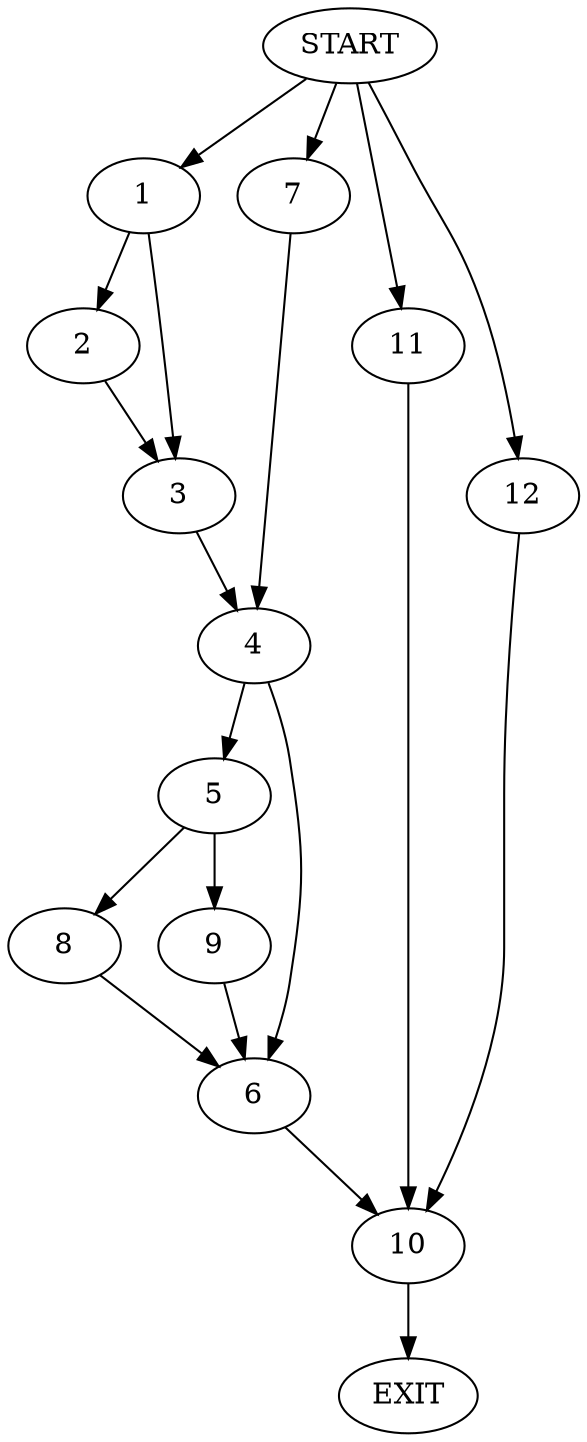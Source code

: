 digraph {
0 [label="START"]
13 [label="EXIT"]
0 -> 1
1 -> 2
1 -> 3
3 -> 4
2 -> 3
4 -> 5
4 -> 6
0 -> 7
7 -> 4
5 -> 8
5 -> 9
6 -> 10
9 -> 6
8 -> 6
10 -> 13
0 -> 11
11 -> 10
0 -> 12
12 -> 10
}
